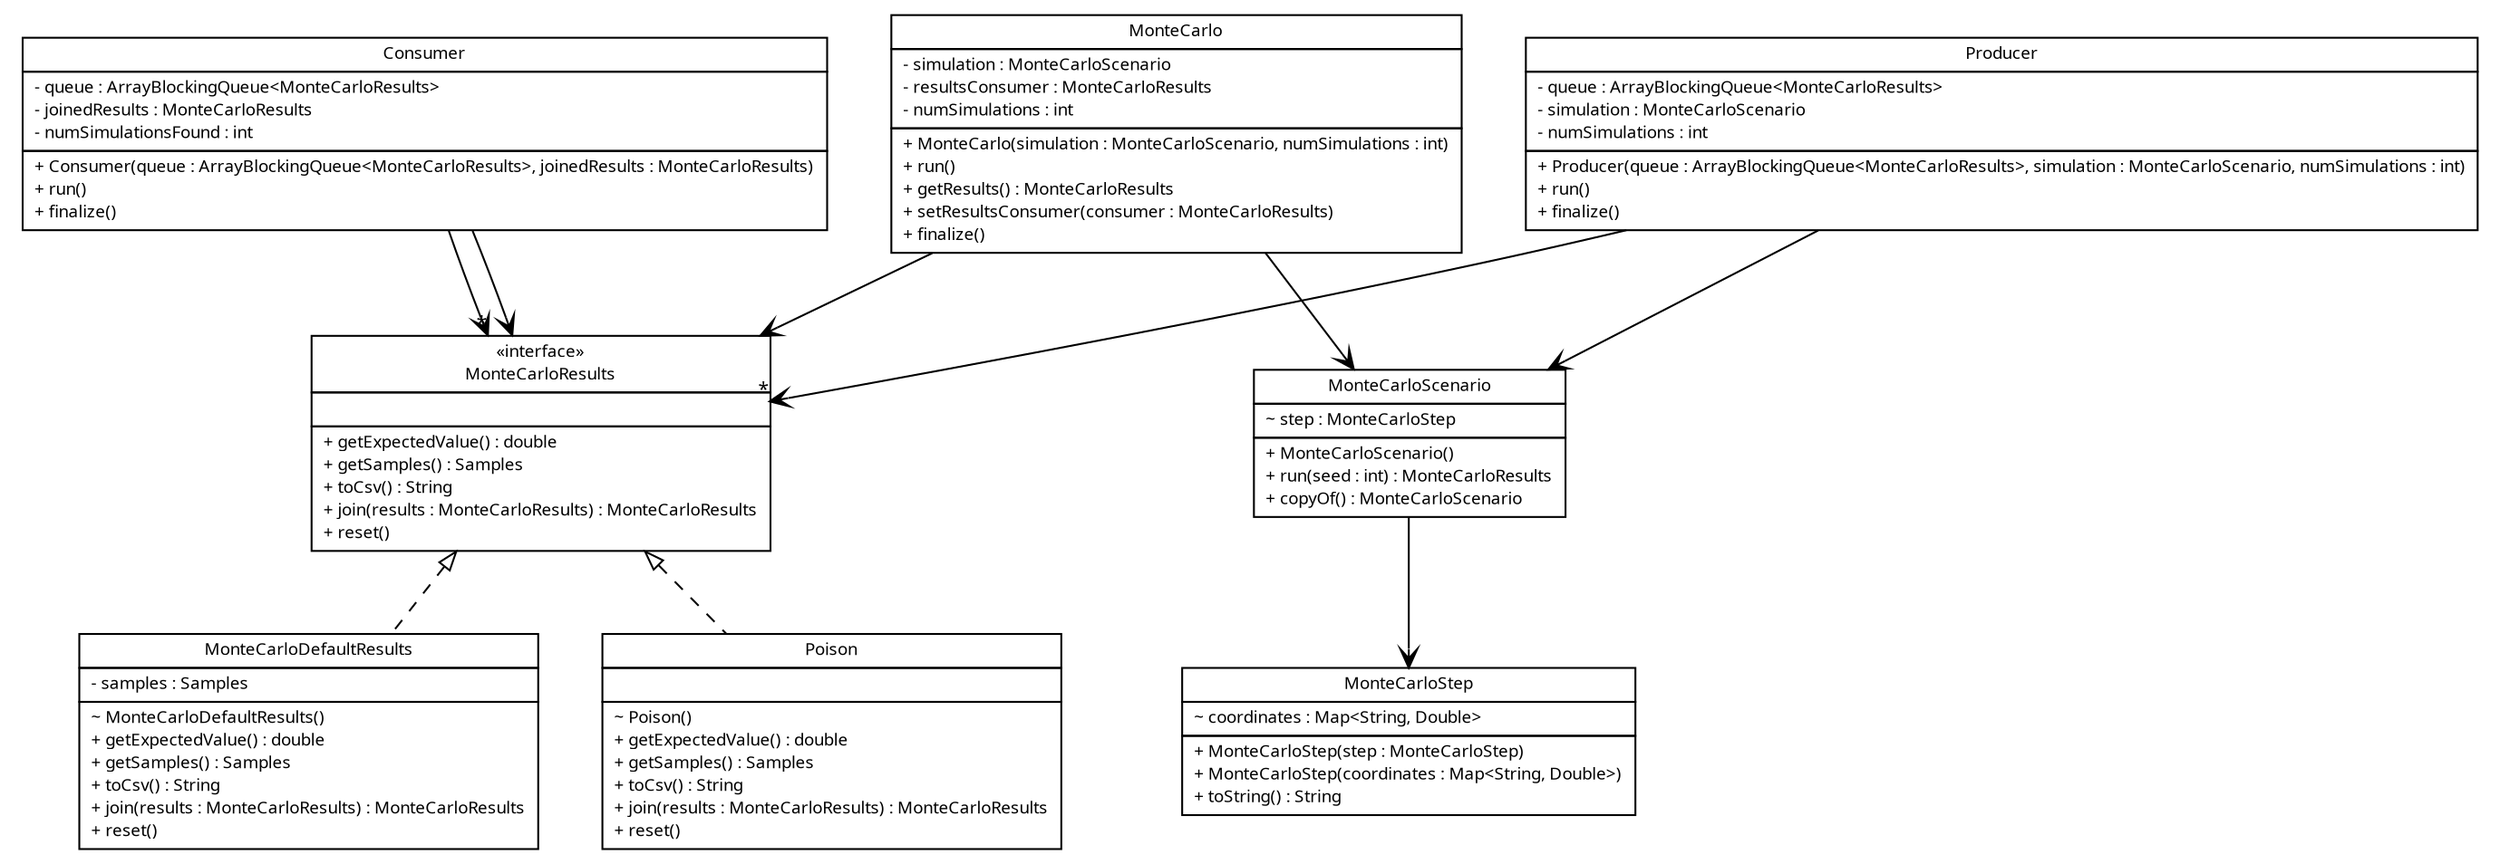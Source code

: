#!/usr/local/bin/dot
#
# Class diagram 
# Generated by UMLGraph version R5_6 (http://www.umlgraph.org/)
#

digraph G {
	edge [fontname="Trebuchet MS",fontsize=10,labelfontname="Trebuchet MS",labelfontsize=10];
	node [fontname="Trebuchet MS",fontsize=10,shape=plaintext];
	nodesep=0.25;
	ranksep=0.5;
	// broadwick.montecarlo.Poison
	c2607 [label=<<table title="broadwick.montecarlo.Poison" border="0" cellborder="1" cellspacing="0" cellpadding="2" port="p" href="./Poison.html">
		<tr><td><table border="0" cellspacing="0" cellpadding="1">
<tr><td align="center" balign="center"><font face="Trebuchet MS"> Poison </font></td></tr>
		</table></td></tr>
		<tr><td><table border="0" cellspacing="0" cellpadding="1">
<tr><td align="left" balign="left">  </td></tr>
		</table></td></tr>
		<tr><td><table border="0" cellspacing="0" cellpadding="1">
<tr><td align="left" balign="left"> ~ Poison() </td></tr>
<tr><td align="left" balign="left"> + getExpectedValue() : double </td></tr>
<tr><td align="left" balign="left"> + getSamples() : Samples </td></tr>
<tr><td align="left" balign="left"> + toCsv() : String </td></tr>
<tr><td align="left" balign="left"> + join(results : MonteCarloResults) : MonteCarloResults </td></tr>
<tr><td align="left" balign="left"> + reset() </td></tr>
		</table></td></tr>
		</table>>, URL="./Poison.html", fontname="Trebuchet MS", fontcolor="black", fontsize=9.0];
	// broadwick.montecarlo.Producer
	c2608 [label=<<table title="broadwick.montecarlo.Producer" border="0" cellborder="1" cellspacing="0" cellpadding="2" port="p" href="./Producer.html">
		<tr><td><table border="0" cellspacing="0" cellpadding="1">
<tr><td align="center" balign="center"><font face="Trebuchet MS"> Producer </font></td></tr>
		</table></td></tr>
		<tr><td><table border="0" cellspacing="0" cellpadding="1">
<tr><td align="left" balign="left"> - queue : ArrayBlockingQueue&lt;MonteCarloResults&gt; </td></tr>
<tr><td align="left" balign="left"> - simulation : MonteCarloScenario </td></tr>
<tr><td align="left" balign="left"> - numSimulations : int </td></tr>
		</table></td></tr>
		<tr><td><table border="0" cellspacing="0" cellpadding="1">
<tr><td align="left" balign="left"> + Producer(queue : ArrayBlockingQueue&lt;MonteCarloResults&gt;, simulation : MonteCarloScenario, numSimulations : int) </td></tr>
<tr><td align="left" balign="left"> + run() </td></tr>
<tr><td align="left" balign="left"> + finalize() </td></tr>
		</table></td></tr>
		</table>>, URL="./Producer.html", fontname="Trebuchet MS", fontcolor="black", fontsize=9.0];
	// broadwick.montecarlo.Consumer
	c2609 [label=<<table title="broadwick.montecarlo.Consumer" border="0" cellborder="1" cellspacing="0" cellpadding="2" port="p" href="./Consumer.html">
		<tr><td><table border="0" cellspacing="0" cellpadding="1">
<tr><td align="center" balign="center"><font face="Trebuchet MS"> Consumer </font></td></tr>
		</table></td></tr>
		<tr><td><table border="0" cellspacing="0" cellpadding="1">
<tr><td align="left" balign="left"> - queue : ArrayBlockingQueue&lt;MonteCarloResults&gt; </td></tr>
<tr><td align="left" balign="left"> - joinedResults : MonteCarloResults </td></tr>
<tr><td align="left" balign="left"> - numSimulationsFound : int </td></tr>
		</table></td></tr>
		<tr><td><table border="0" cellspacing="0" cellpadding="1">
<tr><td align="left" balign="left"> + Consumer(queue : ArrayBlockingQueue&lt;MonteCarloResults&gt;, joinedResults : MonteCarloResults) </td></tr>
<tr><td align="left" balign="left"> + run() </td></tr>
<tr><td align="left" balign="left"> + finalize() </td></tr>
		</table></td></tr>
		</table>>, URL="./Consumer.html", fontname="Trebuchet MS", fontcolor="black", fontsize=9.0];
	// broadwick.montecarlo.MonteCarloStep
	c2610 [label=<<table title="broadwick.montecarlo.MonteCarloStep" border="0" cellborder="1" cellspacing="0" cellpadding="2" port="p" href="./MonteCarloStep.html">
		<tr><td><table border="0" cellspacing="0" cellpadding="1">
<tr><td align="center" balign="center"><font face="Trebuchet MS"> MonteCarloStep </font></td></tr>
		</table></td></tr>
		<tr><td><table border="0" cellspacing="0" cellpadding="1">
<tr><td align="left" balign="left"> ~ coordinates : Map&lt;String, Double&gt; </td></tr>
		</table></td></tr>
		<tr><td><table border="0" cellspacing="0" cellpadding="1">
<tr><td align="left" balign="left"> + MonteCarloStep(step : MonteCarloStep) </td></tr>
<tr><td align="left" balign="left"> + MonteCarloStep(coordinates : Map&lt;String, Double&gt;) </td></tr>
<tr><td align="left" balign="left"> + toString() : String </td></tr>
		</table></td></tr>
		</table>>, URL="./MonteCarloStep.html", fontname="Trebuchet MS", fontcolor="black", fontsize=9.0];
	// broadwick.montecarlo.MonteCarloScenario
	c2611 [label=<<table title="broadwick.montecarlo.MonteCarloScenario" border="0" cellborder="1" cellspacing="0" cellpadding="2" port="p" href="./MonteCarloScenario.html">
		<tr><td><table border="0" cellspacing="0" cellpadding="1">
<tr><td align="center" balign="center"><font face="Trebuchet MS"> MonteCarloScenario </font></td></tr>
		</table></td></tr>
		<tr><td><table border="0" cellspacing="0" cellpadding="1">
<tr><td align="left" balign="left"> ~ step : MonteCarloStep </td></tr>
		</table></td></tr>
		<tr><td><table border="0" cellspacing="0" cellpadding="1">
<tr><td align="left" balign="left"> + MonteCarloScenario() </td></tr>
<tr><td align="left" balign="left"><font face="Trebuchet MS" point-size="9.0"> + run(seed : int) : MonteCarloResults </font></td></tr>
<tr><td align="left" balign="left"> + copyOf() : MonteCarloScenario </td></tr>
		</table></td></tr>
		</table>>, URL="./MonteCarloScenario.html", fontname="Trebuchet MS", fontcolor="black", fontsize=9.0];
	// broadwick.montecarlo.MonteCarloResults
	c2612 [label=<<table title="broadwick.montecarlo.MonteCarloResults" border="0" cellborder="1" cellspacing="0" cellpadding="2" port="p" href="./MonteCarloResults.html">
		<tr><td><table border="0" cellspacing="0" cellpadding="1">
<tr><td align="center" balign="center"> &#171;interface&#187; </td></tr>
<tr><td align="center" balign="center"><font face="Trebuchet MS"> MonteCarloResults </font></td></tr>
		</table></td></tr>
		<tr><td><table border="0" cellspacing="0" cellpadding="1">
<tr><td align="left" balign="left">  </td></tr>
		</table></td></tr>
		<tr><td><table border="0" cellspacing="0" cellpadding="1">
<tr><td align="left" balign="left"><font face="Trebuchet MS" point-size="9.0"> + getExpectedValue() : double </font></td></tr>
<tr><td align="left" balign="left"><font face="Trebuchet MS" point-size="9.0"> + getSamples() : Samples </font></td></tr>
<tr><td align="left" balign="left"><font face="Trebuchet MS" point-size="9.0"> + toCsv() : String </font></td></tr>
<tr><td align="left" balign="left"><font face="Trebuchet MS" point-size="9.0"> + join(results : MonteCarloResults) : MonteCarloResults </font></td></tr>
<tr><td align="left" balign="left"><font face="Trebuchet MS" point-size="9.0"> + reset() </font></td></tr>
		</table></td></tr>
		</table>>, URL="./MonteCarloResults.html", fontname="Trebuchet MS", fontcolor="black", fontsize=9.0];
	// broadwick.montecarlo.MonteCarloDefaultResults
	c2613 [label=<<table title="broadwick.montecarlo.MonteCarloDefaultResults" border="0" cellborder="1" cellspacing="0" cellpadding="2" port="p" href="./MonteCarloDefaultResults.html">
		<tr><td><table border="0" cellspacing="0" cellpadding="1">
<tr><td align="center" balign="center"><font face="Trebuchet MS"> MonteCarloDefaultResults </font></td></tr>
		</table></td></tr>
		<tr><td><table border="0" cellspacing="0" cellpadding="1">
<tr><td align="left" balign="left"> - samples : Samples </td></tr>
		</table></td></tr>
		<tr><td><table border="0" cellspacing="0" cellpadding="1">
<tr><td align="left" balign="left"> ~ MonteCarloDefaultResults() </td></tr>
<tr><td align="left" balign="left"> + getExpectedValue() : double </td></tr>
<tr><td align="left" balign="left"> + getSamples() : Samples </td></tr>
<tr><td align="left" balign="left"> + toCsv() : String </td></tr>
<tr><td align="left" balign="left"> + join(results : MonteCarloResults) : MonteCarloResults </td></tr>
<tr><td align="left" balign="left"> + reset() </td></tr>
		</table></td></tr>
		</table>>, URL="./MonteCarloDefaultResults.html", fontname="Trebuchet MS", fontcolor="black", fontsize=9.0];
	// broadwick.montecarlo.MonteCarlo
	c2614 [label=<<table title="broadwick.montecarlo.MonteCarlo" border="0" cellborder="1" cellspacing="0" cellpadding="2" port="p" href="./MonteCarlo.html">
		<tr><td><table border="0" cellspacing="0" cellpadding="1">
<tr><td align="center" balign="center"><font face="Trebuchet MS"> MonteCarlo </font></td></tr>
		</table></td></tr>
		<tr><td><table border="0" cellspacing="0" cellpadding="1">
<tr><td align="left" balign="left"> - simulation : MonteCarloScenario </td></tr>
<tr><td align="left" balign="left"> - resultsConsumer : MonteCarloResults </td></tr>
<tr><td align="left" balign="left"> - numSimulations : int </td></tr>
		</table></td></tr>
		<tr><td><table border="0" cellspacing="0" cellpadding="1">
<tr><td align="left" balign="left"> + MonteCarlo(simulation : MonteCarloScenario, numSimulations : int) </td></tr>
<tr><td align="left" balign="left"> + run() </td></tr>
<tr><td align="left" balign="left"> + getResults() : MonteCarloResults </td></tr>
<tr><td align="left" balign="left"> + setResultsConsumer(consumer : MonteCarloResults) </td></tr>
<tr><td align="left" balign="left"> + finalize() </td></tr>
		</table></td></tr>
		</table>>, URL="./MonteCarlo.html", fontname="Trebuchet MS", fontcolor="black", fontsize=9.0];
	//broadwick.montecarlo.Poison implements broadwick.montecarlo.MonteCarloResults
	c2612:p -> c2607:p [dir=back,arrowtail=empty,style=dashed];
	//broadwick.montecarlo.MonteCarloDefaultResults implements broadwick.montecarlo.MonteCarloResults
	c2612:p -> c2613:p [dir=back,arrowtail=empty,style=dashed];
	// broadwick.montecarlo.Producer NAVASSOC broadwick.montecarlo.MonteCarloResults
	c2608:p -> c2612:p [taillabel="", label="", headlabel="*", fontname="Trebuchet MS", fontcolor="black", fontsize=10.0, color="black", arrowhead=open];
	// broadwick.montecarlo.Producer NAVASSOC broadwick.montecarlo.MonteCarloScenario
	c2608:p -> c2611:p [taillabel="", label="", headlabel="", fontname="Trebuchet MS", fontcolor="black", fontsize=10.0, color="black", arrowhead=open];
	// broadwick.montecarlo.Consumer NAVASSOC broadwick.montecarlo.MonteCarloResults
	c2609:p -> c2612:p [taillabel="", label="", headlabel="*", fontname="Trebuchet MS", fontcolor="black", fontsize=10.0, color="black", arrowhead=open];
	// broadwick.montecarlo.Consumer NAVASSOC broadwick.montecarlo.MonteCarloResults
	c2609:p -> c2612:p [taillabel="", label="", headlabel="", fontname="Trebuchet MS", fontcolor="black", fontsize=10.0, color="black", arrowhead=open];
	// broadwick.montecarlo.MonteCarloScenario NAVASSOC broadwick.montecarlo.MonteCarloStep
	c2611:p -> c2610:p [taillabel="", label="", headlabel="", fontname="Trebuchet MS", fontcolor="black", fontsize=10.0, color="black", arrowhead=open];
	// broadwick.montecarlo.MonteCarlo NAVASSOC broadwick.montecarlo.MonteCarloScenario
	c2614:p -> c2611:p [taillabel="", label="", headlabel="", fontname="Trebuchet MS", fontcolor="black", fontsize=10.0, color="black", arrowhead=open];
	// broadwick.montecarlo.MonteCarlo NAVASSOC broadwick.montecarlo.MonteCarloResults
	c2614:p -> c2612:p [taillabel="", label="", headlabel="", fontname="Trebuchet MS", fontcolor="black", fontsize=10.0, color="black", arrowhead=open];
}

